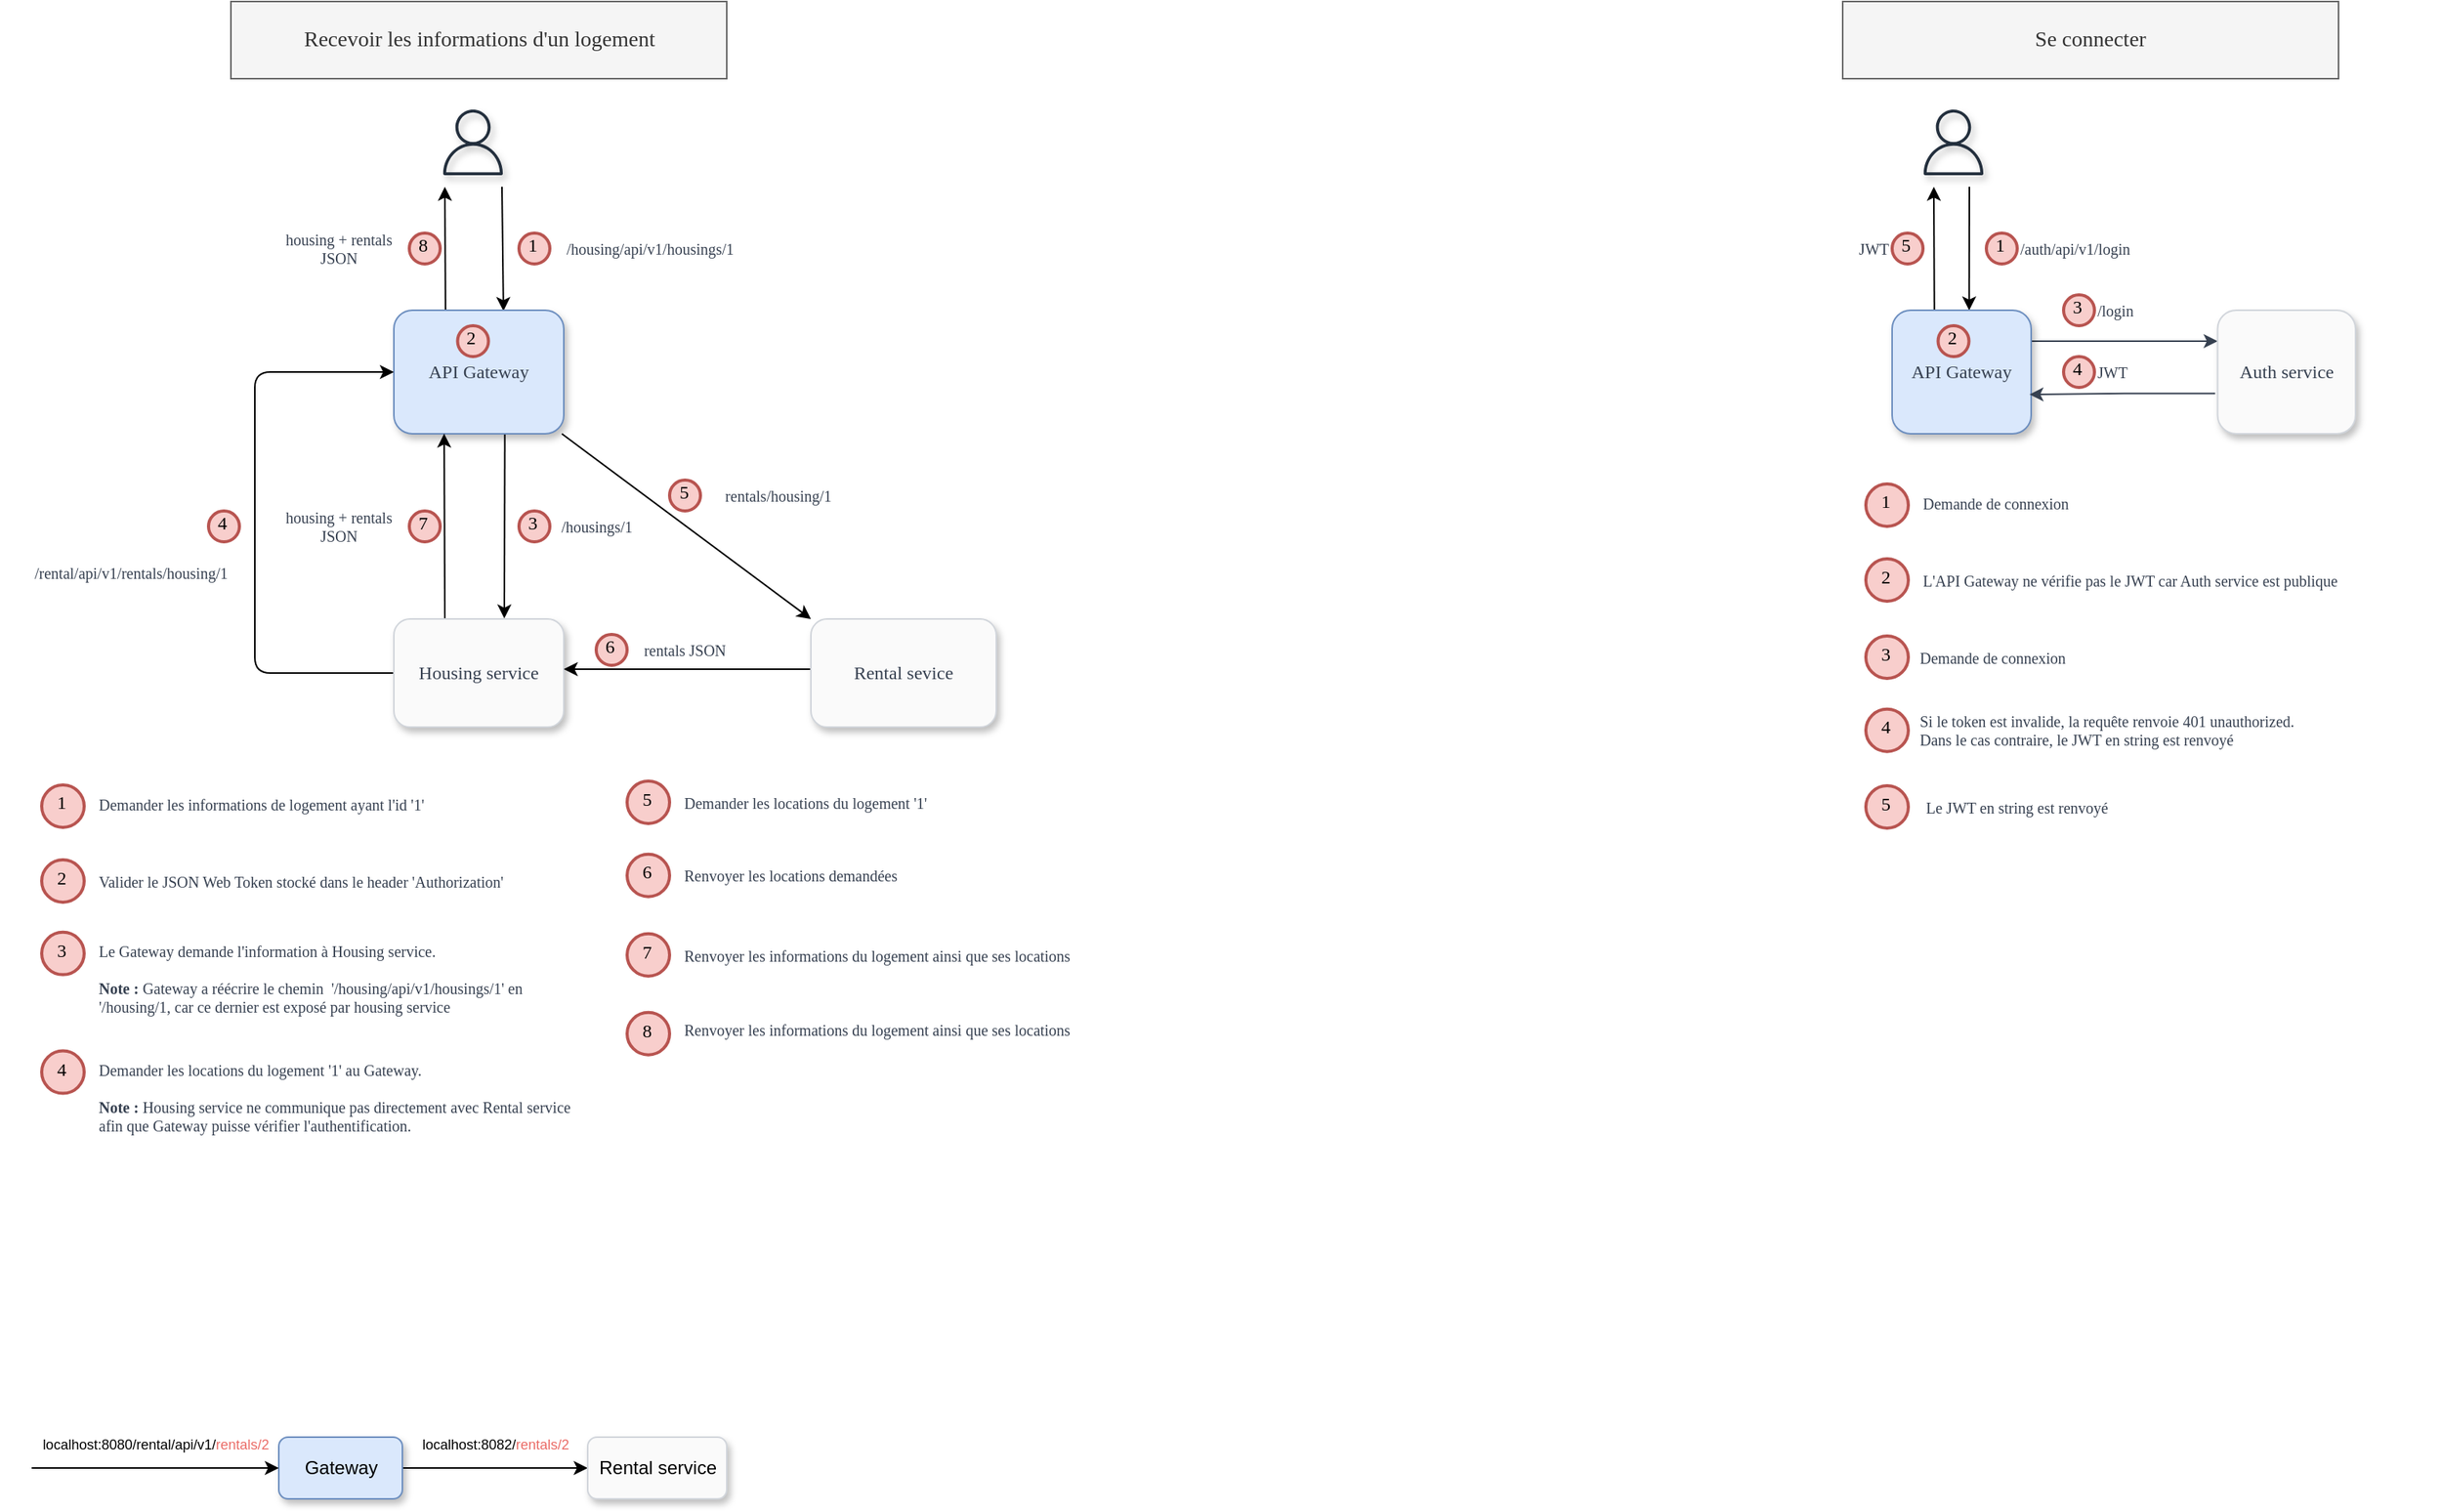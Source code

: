 <mxfile>
    <diagram name="Page-1" id="S0qWBEfTinxwVEII3tIF">
        <mxGraphModel dx="586" dy="470" grid="1" gridSize="10" guides="1" tooltips="1" connect="1" arrows="1" fold="1" page="1" pageScale="1" pageWidth="827" pageHeight="1169" background="none" math="0" shadow="0">
            <root>
                <mxCell id="0"/>
                <mxCell id="1" parent="0"/>
                <mxCell id="11" style="edgeStyle=none;html=1;entryX=0.65;entryY=-0.005;entryDx=0;entryDy=0;startArrow=none;startFill=0;endArrow=classic;endFill=1;exitX=0.653;exitY=1.004;exitDx=0;exitDy=0;exitPerimeter=0;entryPerimeter=0;fontFamily=Comic Sans MS;shadow=0;" parent="1" source="MyjZQWcwXhGRPd_88m82-1" target="MyjZQWcwXhGRPd_88m82-9" edge="1">
                    <mxGeometry relative="1" as="geometry"/>
                </mxCell>
                <mxCell id="17" style="edgeStyle=none;html=1;startArrow=none;startFill=0;endArrow=classic;endFill=1;exitX=0.304;exitY=0.019;exitDx=0;exitDy=0;exitPerimeter=0;fontFamily=Comic Sans MS;shadow=0;" parent="1" source="MyjZQWcwXhGRPd_88m82-1" edge="1">
                    <mxGeometry relative="1" as="geometry">
                        <mxPoint x="323" y="200" as="targetPoint"/>
                    </mxGeometry>
                </mxCell>
                <mxCell id="18" style="edgeStyle=none;html=1;startArrow=classic;startFill=1;endArrow=none;endFill=0;exitX=0.645;exitY=0.006;exitDx=0;exitDy=0;exitPerimeter=0;fontFamily=Comic Sans MS;shadow=0;" parent="1" source="MyjZQWcwXhGRPd_88m82-1" edge="1">
                    <mxGeometry relative="1" as="geometry">
                        <mxPoint x="360" y="200" as="targetPoint"/>
                    </mxGeometry>
                </mxCell>
                <mxCell id="36" style="edgeStyle=none;html=1;entryX=0;entryY=0;entryDx=0;entryDy=0;fontFamily=Comic Sans MS;fontSize=6;startArrow=none;startFill=0;endArrow=classic;endFill=1;shadow=0;" parent="1" source="MyjZQWcwXhGRPd_88m82-1" target="MyjZQWcwXhGRPd_88m82-23" edge="1">
                    <mxGeometry relative="1" as="geometry"/>
                </mxCell>
                <mxCell id="MyjZQWcwXhGRPd_88m82-1" value="API Gateway" style="rounded=1;whiteSpace=wrap;html=1;fontFamily=Comic Sans MS;fillColor=#dae8fc;strokeColor=#6c8ebf;fontColor=#374151;glass=0;shadow=1;" parent="1" vertex="1">
                    <mxGeometry x="290" y="280" width="110" height="80" as="geometry"/>
                </mxCell>
                <mxCell id="MyjZQWcwXhGRPd_88m82-4" value="/housing/api/v1/housings/1" style="text;html=1;strokeColor=none;fillColor=none;align=center;verticalAlign=middle;whiteSpace=wrap;rounded=0;fontFamily=Comic Sans MS;fontColor=#374151;fontSize=10;shadow=0;" parent="1" vertex="1">
                    <mxGeometry x="381" y="230" width="150" height="20" as="geometry"/>
                </mxCell>
                <mxCell id="10" style="edgeStyle=none;html=1;entryX=0.296;entryY=0.999;entryDx=0;entryDy=0;startArrow=none;startFill=0;endArrow=classic;endFill=1;exitX=0.3;exitY=0.016;exitDx=0;exitDy=0;entryPerimeter=0;exitPerimeter=0;fontFamily=Comic Sans MS;shadow=0;" parent="1" source="MyjZQWcwXhGRPd_88m82-9" target="MyjZQWcwXhGRPd_88m82-1" edge="1">
                    <mxGeometry relative="1" as="geometry"/>
                </mxCell>
                <mxCell id="35" style="edgeStyle=none;html=1;fontFamily=Comic Sans MS;fontSize=6;startArrow=none;startFill=0;endArrow=classic;endFill=1;entryX=0;entryY=0.5;entryDx=0;entryDy=0;exitX=0;exitY=0.5;exitDx=0;exitDy=0;shadow=0;" parent="1" source="MyjZQWcwXhGRPd_88m82-9" target="MyjZQWcwXhGRPd_88m82-1" edge="1">
                    <mxGeometry relative="1" as="geometry">
                        <mxPoint x="150.0" y="470" as="targetPoint"/>
                        <Array as="points">
                            <mxPoint x="200" y="515"/>
                            <mxPoint x="200" y="420"/>
                            <mxPoint x="200" y="320"/>
                        </Array>
                    </mxGeometry>
                </mxCell>
                <mxCell id="MyjZQWcwXhGRPd_88m82-9" value="Housing service" style="rounded=1;whiteSpace=wrap;html=1;fontFamily=Comic Sans MS;fillColor=#FAFAFA;fontColor=#374151;strokeColor=#d1d5db;gradientColor=none;shadow=1;glass=0;" parent="1" vertex="1">
                    <mxGeometry x="290" y="480" width="110" height="70" as="geometry"/>
                </mxCell>
                <mxCell id="MyjZQWcwXhGRPd_88m82-16" value="" style="sketch=0;outlineConnect=0;fontColor=#232F3E;gradientColor=none;fillColor=#232F3D;strokeColor=none;dashed=0;verticalLabelPosition=bottom;verticalAlign=top;align=center;html=1;fontSize=12;fontStyle=0;aspect=fixed;pointerEvents=1;shape=mxgraph.aws4.user;rounded=1;shadow=1;glass=0;fontFamily=Comic Sans MS;" parent="1" vertex="1">
                    <mxGeometry x="320" y="150" width="42.5" height="42.5" as="geometry"/>
                </mxCell>
                <mxCell id="5" style="edgeStyle=none;html=1;entryX=1;entryY=0.75;entryDx=0;entryDy=0;exitX=0;exitY=0.75;exitDx=0;exitDy=0;fontFamily=Comic Sans MS;shadow=0;" parent="1" edge="1">
                    <mxGeometry relative="1" as="geometry">
                        <mxPoint x="560" y="512.5" as="sourcePoint"/>
                        <mxPoint x="400" y="512.5" as="targetPoint"/>
                    </mxGeometry>
                </mxCell>
                <mxCell id="MyjZQWcwXhGRPd_88m82-23" value="Rental sevice" style="rounded=1;whiteSpace=wrap;html=1;fontFamily=Comic Sans MS;fillColor=#FAFAFA;fontColor=#374151;strokeColor=#d1d5db;gradientColor=none;shadow=1;glass=0;" parent="1" vertex="1">
                    <mxGeometry x="560" y="480" width="120" height="70" as="geometry"/>
                </mxCell>
                <mxCell id="MyjZQWcwXhGRPd_88m82-25" value="1" style="ellipse;whiteSpace=wrap;html=1;aspect=fixed;strokeWidth=2;fontFamily=Comic Sans MS;spacingBottom=4;spacingRight=2;strokeColor=#b85450;rounded=1;shadow=0;glass=0;fontSize=12;fillColor=#f8cecc;" parent="1" vertex="1">
                    <mxGeometry x="371" y="230" width="20" height="20" as="geometry"/>
                </mxCell>
                <mxCell id="MyjZQWcwXhGRPd_88m82-27" value="3" style="ellipse;whiteSpace=wrap;html=1;aspect=fixed;strokeWidth=2;fontFamily=Comic Sans MS;spacingBottom=4;spacingRight=2;strokeColor=#b85450;rounded=1;shadow=0;glass=0;fontSize=12;fillColor=#f8cecc;" parent="1" vertex="1">
                    <mxGeometry x="371" y="410" width="20" height="20" as="geometry"/>
                </mxCell>
                <mxCell id="MyjZQWcwXhGRPd_88m82-30" value="4" style="ellipse;whiteSpace=wrap;html=1;aspect=fixed;strokeWidth=2;fontFamily=Comic Sans MS;spacingBottom=4;spacingRight=2;strokeColor=#b85450;rounded=1;shadow=0;glass=0;fontSize=12;fillColor=#f8cecc;" parent="1" vertex="1">
                    <mxGeometry x="170" y="410" width="20" height="20" as="geometry"/>
                </mxCell>
                <mxCell id="MyjZQWcwXhGRPd_88m82-31" value="1" style="ellipse;whiteSpace=wrap;html=1;aspect=fixed;strokeWidth=2;fontFamily=Comic Sans MS;spacingBottom=4;spacingRight=2;strokeColor=#b85450;rounded=1;shadow=0;glass=0;fontSize=12;fillColor=#f8cecc;" parent="1" vertex="1">
                    <mxGeometry x="62" y="587.5" width="27.5" height="27.5" as="geometry"/>
                </mxCell>
                <mxCell id="MyjZQWcwXhGRPd_88m82-32" value="Demander les informations de logement ayant l'id '1'" style="text;html=1;strokeColor=none;fillColor=none;align=left;verticalAlign=middle;whiteSpace=wrap;rounded=0;fontFamily=Comic Sans MS;fontColor=#374151;fontSize=10;" parent="1" vertex="1">
                    <mxGeometry x="97" y="585" width="315" height="30" as="geometry"/>
                </mxCell>
                <mxCell id="MyjZQWcwXhGRPd_88m82-33" value="2" style="ellipse;whiteSpace=wrap;html=1;aspect=fixed;strokeWidth=2;fontFamily=Comic Sans MS;spacingBottom=4;spacingRight=2;strokeColor=#b85450;rounded=1;shadow=0;glass=0;fontSize=12;fillColor=#f8cecc;" parent="1" vertex="1">
                    <mxGeometry x="62" y="636" width="27.5" height="27.5" as="geometry"/>
                </mxCell>
                <mxCell id="MyjZQWcwXhGRPd_88m82-34" value="Valider le JSON Web Token stocké dans le header 'Authorization'" style="text;html=1;strokeColor=none;fillColor=none;align=left;verticalAlign=middle;whiteSpace=wrap;rounded=0;fontFamily=Comic Sans MS;fontColor=#374151;fontSize=10;" parent="1" vertex="1">
                    <mxGeometry x="97" y="635" width="313" height="30" as="geometry"/>
                </mxCell>
                <mxCell id="MyjZQWcwXhGRPd_88m82-39" value="Recevoir les informations d'un logement" style="text;html=1;align=center;verticalAlign=middle;whiteSpace=wrap;rounded=0;fontFamily=Comic Sans MS;fontSize=14;fillColor=#f5f5f5;fontColor=#333333;strokeColor=#666666;" parent="1" vertex="1">
                    <mxGeometry x="184.5" y="80" width="321" height="50" as="geometry"/>
                </mxCell>
                <mxCell id="2" value="/housings/1" style="text;html=1;strokeColor=none;fillColor=none;align=center;verticalAlign=middle;whiteSpace=wrap;rounded=0;fontFamily=Comic Sans MS;fontColor=#374151;fontSize=10;shadow=0;" parent="1" vertex="1">
                    <mxGeometry x="391" y="410" width="61" height="20" as="geometry"/>
                </mxCell>
                <mxCell id="3" value="/rental/api/v1/rentals/housing/1" style="text;html=1;strokeColor=none;fillColor=none;align=center;verticalAlign=middle;whiteSpace=wrap;rounded=0;fontFamily=Comic Sans MS;fontColor=#374151;fontSize=10;shadow=0;" parent="1" vertex="1">
                    <mxGeometry x="50" y="440" width="140" height="20" as="geometry"/>
                </mxCell>
                <mxCell id="6" value="rentals JSON" style="text;html=1;strokeColor=none;fillColor=none;align=center;verticalAlign=middle;whiteSpace=wrap;rounded=0;fontFamily=Comic Sans MS;fontColor=#374151;fontSize=10;shadow=0;" parent="1" vertex="1">
                    <mxGeometry x="441" y="490" width="75" height="20" as="geometry"/>
                </mxCell>
                <mxCell id="7" value="6" style="ellipse;whiteSpace=wrap;html=1;aspect=fixed;strokeWidth=2;fontFamily=Comic Sans MS;spacingBottom=4;spacingRight=2;strokeColor=#b85450;rounded=1;shadow=0;glass=0;fontSize=12;fillColor=#f8cecc;" parent="1" vertex="1">
                    <mxGeometry x="421" y="490" width="20" height="20" as="geometry"/>
                </mxCell>
                <mxCell id="12" value="housing + rentals JSON" style="text;html=1;strokeColor=none;fillColor=none;align=center;verticalAlign=middle;whiteSpace=wrap;rounded=0;fontFamily=Comic Sans MS;fontColor=#374151;fontSize=10;shadow=0;" parent="1" vertex="1">
                    <mxGeometry x="209" y="410" width="91" height="20" as="geometry"/>
                </mxCell>
                <mxCell id="19" value="housing + rentals JSON" style="text;html=1;strokeColor=none;fillColor=none;align=center;verticalAlign=middle;whiteSpace=wrap;rounded=0;fontFamily=Comic Sans MS;fontColor=#374151;fontSize=10;shadow=0;" parent="1" vertex="1">
                    <mxGeometry x="209" y="230" width="91" height="20" as="geometry"/>
                </mxCell>
                <mxCell id="21" value="7" style="ellipse;whiteSpace=wrap;html=1;aspect=fixed;strokeWidth=2;fontFamily=Comic Sans MS;spacingBottom=4;spacingRight=2;strokeColor=#b85450;rounded=1;shadow=0;glass=0;fontSize=12;fillColor=#f8cecc;" parent="1" vertex="1">
                    <mxGeometry x="300" y="410" width="20" height="20" as="geometry"/>
                </mxCell>
                <mxCell id="23" style="edgeStyle=none;html=1;startArrow=classic;startFill=1;endArrow=none;endFill=0;fontFamily=Comic Sans MS;shadow=0;" parent="1" source="22" target="19" edge="1">
                    <mxGeometry relative="1" as="geometry"/>
                </mxCell>
                <mxCell id="22" value="8" style="ellipse;whiteSpace=wrap;html=1;aspect=fixed;strokeWidth=2;fontFamily=Comic Sans MS;spacingBottom=4;spacingRight=2;strokeColor=#b85450;rounded=1;shadow=0;glass=0;fontSize=12;fillColor=#f8cecc;" parent="1" vertex="1">
                    <mxGeometry x="300" y="230" width="20" height="20" as="geometry"/>
                </mxCell>
                <mxCell id="24" value="2" style="ellipse;whiteSpace=wrap;html=1;aspect=fixed;strokeWidth=2;fontFamily=Comic Sans MS;spacingBottom=4;spacingRight=2;strokeColor=#b85450;rounded=1;shadow=0;glass=0;fontSize=12;fillColor=#f8cecc;" parent="1" vertex="1">
                    <mxGeometry x="331.25" y="290" width="20" height="20" as="geometry"/>
                </mxCell>
                <mxCell id="30" value="&lt;div style=&quot;border-color: var(--border-color);&quot;&gt;Le Gateway demande l'information à Housing service.&lt;/div&gt;&lt;br style=&quot;border-color: var(--border-color);&quot;&gt;&lt;b style=&quot;border-color: var(--border-color);&quot;&gt;Note :&lt;/b&gt;&amp;nbsp;Gateway a réécrire le chemin&amp;nbsp; '&lt;span style=&quot;border-color: var(--border-color); background-color: initial;&quot;&gt;/housing/api/v1/housings/1' en '/housing/1, car ce dernier est exposé par housing service&lt;/span&gt;" style="text;html=1;strokeColor=none;fillColor=none;align=left;verticalAlign=middle;whiteSpace=wrap;rounded=0;fontFamily=Comic Sans MS;fontColor=#374151;fontSize=10;" parent="1" vertex="1">
                    <mxGeometry x="97" y="682.93" width="325" height="60" as="geometry"/>
                </mxCell>
                <mxCell id="31" value="3" style="ellipse;whiteSpace=wrap;html=1;aspect=fixed;strokeWidth=2;fontFamily=Comic Sans MS;spacingBottom=4;spacingRight=2;strokeColor=#b85450;rounded=1;shadow=0;glass=0;fontSize=12;fillColor=#f8cecc;" parent="1" vertex="1">
                    <mxGeometry x="62" y="682.93" width="27.5" height="27.5" as="geometry"/>
                </mxCell>
                <mxCell id="33" value="4" style="ellipse;whiteSpace=wrap;html=1;aspect=fixed;strokeWidth=2;fontFamily=Comic Sans MS;spacingBottom=4;spacingRight=2;strokeColor=#b85450;rounded=1;shadow=0;glass=0;fontSize=12;fillColor=#f8cecc;" parent="1" vertex="1">
                    <mxGeometry x="62" y="759.8" width="27.5" height="27.5" as="geometry"/>
                </mxCell>
                <mxCell id="34" value="&lt;div style=&quot;border-color: var(--border-color);&quot;&gt;Demander les locations du logement '1' au Gateway.&lt;/div&gt;&lt;br style=&quot;border-color: var(--border-color);&quot;&gt;&lt;b style=&quot;border-color: var(--border-color);&quot;&gt;Note :&lt;/b&gt;&amp;nbsp;Housing service ne communique pas directement avec Rental service afin que Gateway puisse vérifier l'authentification." style="text;html=1;strokeColor=none;fillColor=none;align=left;verticalAlign=middle;whiteSpace=wrap;rounded=0;fontFamily=Comic Sans MS;fontColor=#374151;fontSize=10;" parent="1" vertex="1">
                    <mxGeometry x="97" y="759.8" width="310" height="60" as="geometry"/>
                </mxCell>
                <mxCell id="38" value="rentals/housing/1" style="text;html=1;strokeColor=none;fillColor=none;align=center;verticalAlign=middle;whiteSpace=wrap;rounded=0;fontFamily=Comic Sans MS;fontColor=#374151;fontSize=10;shadow=0;" parent="1" vertex="1">
                    <mxGeometry x="468.5" y="390" width="140" height="20" as="geometry"/>
                </mxCell>
                <mxCell id="40" style="edgeStyle=none;html=1;fontFamily=Comic Sans MS;fontSize=6;startArrow=none;startFill=0;endArrow=classic;endFill=1;shadow=0;" parent="1" source="39" target="38" edge="1">
                    <mxGeometry relative="1" as="geometry"/>
                </mxCell>
                <mxCell id="39" value="5" style="ellipse;whiteSpace=wrap;html=1;aspect=fixed;strokeWidth=2;fontFamily=Comic Sans MS;spacingBottom=4;spacingRight=2;strokeColor=#b85450;rounded=1;shadow=0;glass=0;fontSize=12;fillColor=#f8cecc;" parent="1" vertex="1">
                    <mxGeometry x="468.5" y="390" width="20" height="20" as="geometry"/>
                </mxCell>
                <mxCell id="41" value="&lt;div style=&quot;border-color: var(--border-color);&quot;&gt;Demander les locations du logement '1'&lt;/div&gt;" style="text;html=1;strokeColor=none;fillColor=none;align=left;verticalAlign=middle;whiteSpace=wrap;rounded=0;fontFamily=Comic Sans MS;fontColor=#374151;fontSize=10;" parent="1" vertex="1">
                    <mxGeometry x="476.25" y="588" width="211" height="21.5" as="geometry"/>
                </mxCell>
                <mxCell id="42" value="5" style="ellipse;whiteSpace=wrap;html=1;aspect=fixed;strokeWidth=2;fontFamily=Comic Sans MS;spacingBottom=4;spacingRight=2;strokeColor=#b85450;rounded=1;shadow=0;glass=0;fontSize=12;fillColor=#f8cecc;" parent="1" vertex="1">
                    <mxGeometry x="441" y="585" width="27.5" height="27.5" as="geometry"/>
                </mxCell>
                <mxCell id="43" value="6" style="ellipse;whiteSpace=wrap;html=1;aspect=fixed;strokeWidth=2;fontFamily=Comic Sans MS;spacingBottom=4;spacingRight=2;strokeColor=#b85450;rounded=1;shadow=0;glass=0;fontSize=12;fillColor=#f8cecc;" parent="1" vertex="1">
                    <mxGeometry x="441" y="632.37" width="27.5" height="27.5" as="geometry"/>
                </mxCell>
                <mxCell id="44" value="&lt;div style=&quot;border-color: var(--border-color);&quot;&gt;Renvoyer les locations demandées&lt;/div&gt;" style="text;html=1;strokeColor=none;fillColor=none;align=left;verticalAlign=middle;whiteSpace=wrap;rounded=0;fontFamily=Comic Sans MS;fontColor=#374151;fontSize=10;" parent="1" vertex="1">
                    <mxGeometry x="476.25" y="635.38" width="181" height="21.5" as="geometry"/>
                </mxCell>
                <mxCell id="45" value="&lt;div style=&quot;border-color: var(--border-color);&quot;&gt;Renvoyer les informations du logement ainsi que ses locations&lt;/div&gt;" style="text;html=1;strokeColor=none;fillColor=none;align=left;verticalAlign=middle;whiteSpace=wrap;rounded=0;fontFamily=Comic Sans MS;fontColor=#374151;fontSize=10;" parent="1" vertex="1">
                    <mxGeometry x="476.25" y="686.87" width="301" height="21.5" as="geometry"/>
                </mxCell>
                <mxCell id="46" value="7" style="ellipse;whiteSpace=wrap;html=1;aspect=fixed;strokeWidth=2;fontFamily=Comic Sans MS;spacingBottom=4;spacingRight=2;strokeColor=#b85450;rounded=1;shadow=0;glass=0;fontSize=12;fillColor=#f8cecc;" parent="1" vertex="1">
                    <mxGeometry x="441" y="683.87" width="27.5" height="27.5" as="geometry"/>
                </mxCell>
                <mxCell id="47" value="&lt;div style=&quot;border-color: var(--border-color);&quot;&gt;Renvoyer les informations du logement ainsi que ses locations&lt;/div&gt;" style="text;html=1;strokeColor=none;fillColor=none;align=left;verticalAlign=middle;whiteSpace=wrap;rounded=0;fontFamily=Comic Sans MS;fontColor=#374151;fontSize=10;" parent="1" vertex="1">
                    <mxGeometry x="476.25" y="734.87" width="301" height="21.5" as="geometry"/>
                </mxCell>
                <mxCell id="48" value="8" style="ellipse;whiteSpace=wrap;html=1;aspect=fixed;strokeWidth=2;fontFamily=Comic Sans MS;spacingBottom=4;spacingRight=2;strokeColor=#b85450;rounded=1;shadow=0;glass=0;fontSize=12;fillColor=#f8cecc;" parent="1" vertex="1">
                    <mxGeometry x="441" y="734.87" width="27.5" height="27.5" as="geometry"/>
                </mxCell>
                <mxCell id="k3yplP2Bq4ahlFQJKOPg-48" style="edgeStyle=orthogonalEdgeStyle;rounded=0;orthogonalLoop=1;jettySize=auto;html=1;strokeColor=#374151;exitX=1;exitY=0.25;exitDx=0;exitDy=0;entryX=0;entryY=0.25;entryDx=0;entryDy=0;fontFamily=Comic Sans MS;shadow=0;" parent="1" source="k3yplP2Bq4ahlFQJKOPg-53" target="k3yplP2Bq4ahlFQJKOPg-56" edge="1">
                    <mxGeometry relative="1" as="geometry">
                        <mxPoint x="1430" y="300" as="targetPoint"/>
                    </mxGeometry>
                </mxCell>
                <mxCell id="k3yplP2Bq4ahlFQJKOPg-50" style="edgeStyle=none;html=1;startArrow=none;startFill=0;endArrow=classic;endFill=1;exitX=0.304;exitY=0.019;exitDx=0;exitDy=0;exitPerimeter=0;fontFamily=Comic Sans MS;shadow=0;" parent="1" source="k3yplP2Bq4ahlFQJKOPg-53" edge="1">
                    <mxGeometry relative="1" as="geometry">
                        <mxPoint x="1287" y="200" as="targetPoint"/>
                    </mxGeometry>
                </mxCell>
                <mxCell id="k3yplP2Bq4ahlFQJKOPg-51" style="edgeStyle=none;html=1;startArrow=classic;startFill=1;endArrow=none;endFill=0;exitX=0.554;exitY=0.001;exitDx=0;exitDy=0;exitPerimeter=0;fontFamily=Comic Sans MS;shadow=0;" parent="1" source="k3yplP2Bq4ahlFQJKOPg-53" edge="1">
                    <mxGeometry relative="1" as="geometry">
                        <mxPoint x="1310" y="200" as="targetPoint"/>
                    </mxGeometry>
                </mxCell>
                <mxCell id="k3yplP2Bq4ahlFQJKOPg-53" value="API Gateway" style="rounded=1;whiteSpace=wrap;html=1;fontFamily=Comic Sans MS;fillColor=#dae8fc;strokeColor=#6c8ebf;fontColor=#374151;glass=0;shadow=1;" parent="1" vertex="1">
                    <mxGeometry x="1260" y="280" width="90" height="80" as="geometry"/>
                </mxCell>
                <mxCell id="k3yplP2Bq4ahlFQJKOPg-54" value="/auth/api/v1/login" style="text;html=1;strokeColor=none;fillColor=none;align=left;verticalAlign=middle;whiteSpace=wrap;rounded=0;fontFamily=Comic Sans MS;fontColor=#374151;fontSize=10;shadow=0;" parent="1" vertex="1">
                    <mxGeometry x="1341" y="230" width="150" height="20" as="geometry"/>
                </mxCell>
                <mxCell id="k3yplP2Bq4ahlFQJKOPg-55" style="edgeStyle=orthogonalEdgeStyle;shape=connector;rounded=0;orthogonalLoop=1;jettySize=auto;html=1;entryX=0.988;entryY=0.682;entryDx=0;entryDy=0;entryPerimeter=0;labelBackgroundColor=default;strokeColor=#374151;fontFamily=Comic Sans MS;fontSize=12;fontColor=#374151;endArrow=classic;exitX=-0.018;exitY=0.674;exitDx=0;exitDy=0;exitPerimeter=0;shadow=0;" parent="1" source="k3yplP2Bq4ahlFQJKOPg-56" target="k3yplP2Bq4ahlFQJKOPg-53" edge="1">
                    <mxGeometry relative="1" as="geometry"/>
                </mxCell>
                <mxCell id="k3yplP2Bq4ahlFQJKOPg-56" value="&lt;div&gt;Auth service&lt;/div&gt;" style="rounded=1;whiteSpace=wrap;html=1;fontFamily=Comic Sans MS;fillColor=#FAFAFA;fontColor=#374151;strokeColor=#d1d5db;gradientColor=none;shadow=1;glass=0;" parent="1" vertex="1">
                    <mxGeometry x="1470.75" y="280" width="89.25" height="80" as="geometry"/>
                </mxCell>
                <mxCell id="k3yplP2Bq4ahlFQJKOPg-60" value="&lt;div style=&quot;font-size: 10px;&quot;&gt;/login&lt;br style=&quot;font-size: 10px;&quot;&gt;&lt;/div&gt;" style="text;html=1;strokeColor=none;fillColor=none;align=left;verticalAlign=middle;whiteSpace=wrap;rounded=0;fontFamily=Comic Sans MS;fontColor=#374151;fontSize=10;shadow=0;" parent="1" vertex="1">
                    <mxGeometry x="1391" y="265" width="90" height="30" as="geometry"/>
                </mxCell>
                <mxCell id="k3yplP2Bq4ahlFQJKOPg-61" value="" style="sketch=0;outlineConnect=0;fontColor=#232F3E;gradientColor=none;fillColor=#232F3D;strokeColor=none;dashed=0;verticalLabelPosition=bottom;verticalAlign=top;align=center;html=1;fontSize=12;fontStyle=0;aspect=fixed;pointerEvents=1;shape=mxgraph.aws4.user;rounded=1;shadow=1;glass=0;fontFamily=Comic Sans MS;" parent="1" vertex="1">
                    <mxGeometry x="1278.5" y="150" width="42.5" height="42.5" as="geometry"/>
                </mxCell>
                <mxCell id="k3yplP2Bq4ahlFQJKOPg-62" value="JWT" style="text;html=1;strokeColor=none;fillColor=none;align=left;verticalAlign=middle;whiteSpace=wrap;rounded=0;fontFamily=Comic Sans MS;fontColor=#374151;fontSize=10;shadow=0;" parent="1" vertex="1">
                    <mxGeometry x="1391" y="305" width="90" height="30" as="geometry"/>
                </mxCell>
                <mxCell id="k3yplP2Bq4ahlFQJKOPg-65" value="1" style="ellipse;whiteSpace=wrap;html=1;aspect=fixed;strokeWidth=2;fontFamily=Comic Sans MS;spacingBottom=4;spacingRight=2;strokeColor=#b85450;rounded=1;shadow=0;glass=0;fontSize=12;fillColor=#f8cecc;" parent="1" vertex="1">
                    <mxGeometry x="1321" y="230" width="20" height="20" as="geometry"/>
                </mxCell>
                <mxCell id="k3yplP2Bq4ahlFQJKOPg-66" value="3" style="ellipse;whiteSpace=wrap;html=1;aspect=fixed;strokeWidth=2;fontFamily=Comic Sans MS;spacingBottom=4;spacingRight=2;strokeColor=#b85450;rounded=1;shadow=0;glass=0;fontSize=12;fillColor=#f8cecc;" parent="1" vertex="1">
                    <mxGeometry x="1371" y="270" width="20" height="20" as="geometry"/>
                </mxCell>
                <mxCell id="k3yplP2Bq4ahlFQJKOPg-68" value="4" style="ellipse;whiteSpace=wrap;html=1;aspect=fixed;strokeWidth=2;fontFamily=Comic Sans MS;spacingBottom=4;spacingRight=2;strokeColor=#b85450;rounded=1;shadow=0;glass=0;fontSize=12;fillColor=#f8cecc;" parent="1" vertex="1">
                    <mxGeometry x="1371" y="310" width="20" height="20" as="geometry"/>
                </mxCell>
                <mxCell id="k3yplP2Bq4ahlFQJKOPg-70" value="1" style="ellipse;whiteSpace=wrap;html=1;aspect=fixed;strokeWidth=2;fontFamily=Comic Sans MS;spacingBottom=4;spacingRight=2;strokeColor=#b85450;rounded=1;shadow=0;glass=0;fontSize=12;fillColor=#f8cecc;" parent="1" vertex="1">
                    <mxGeometry x="1243" y="392.5" width="27.5" height="27.5" as="geometry"/>
                </mxCell>
                <mxCell id="k3yplP2Bq4ahlFQJKOPg-71" value="Demande de connexion" style="text;html=1;strokeColor=none;fillColor=none;align=left;verticalAlign=middle;whiteSpace=wrap;rounded=0;fontFamily=Comic Sans MS;fontColor=#374151;fontSize=10;" parent="1" vertex="1">
                    <mxGeometry x="1278" y="390" width="315" height="30" as="geometry"/>
                </mxCell>
                <mxCell id="k3yplP2Bq4ahlFQJKOPg-72" value="2" style="ellipse;whiteSpace=wrap;html=1;aspect=fixed;strokeWidth=2;fontFamily=Comic Sans MS;spacingBottom=4;spacingRight=2;strokeColor=#b85450;rounded=1;shadow=0;glass=0;fontSize=12;fillColor=#f8cecc;" parent="1" vertex="1">
                    <mxGeometry x="1243" y="441" width="27.5" height="27.5" as="geometry"/>
                </mxCell>
                <mxCell id="k3yplP2Bq4ahlFQJKOPg-73" value="L'API Gateway ne vérifie pas le JWT car Auth service est publique" style="text;html=1;strokeColor=none;fillColor=none;align=left;verticalAlign=middle;whiteSpace=wrap;rounded=0;fontFamily=Comic Sans MS;fontColor=#374151;fontSize=10;" parent="1" vertex="1">
                    <mxGeometry x="1278" y="440" width="313" height="30" as="geometry"/>
                </mxCell>
                <mxCell id="k3yplP2Bq4ahlFQJKOPg-74" value="3" style="ellipse;whiteSpace=wrap;html=1;aspect=fixed;strokeWidth=2;fontFamily=Comic Sans MS;spacingBottom=4;spacingRight=2;strokeColor=#b85450;rounded=1;shadow=0;glass=0;fontSize=12;fillColor=#f8cecc;" parent="1" vertex="1">
                    <mxGeometry x="1243" y="491" width="27.5" height="27.5" as="geometry"/>
                </mxCell>
                <mxCell id="k3yplP2Bq4ahlFQJKOPg-75" value="&lt;div&gt;Demande de connexion&lt;/div&gt;" style="text;html=1;strokeColor=none;fillColor=none;align=left;verticalAlign=middle;whiteSpace=wrap;rounded=0;fontFamily=Comic Sans MS;fontColor=#374151;fontSize=10;horizontal=1;" parent="1" vertex="1">
                    <mxGeometry x="1276" y="483.5" width="306.5" height="42.5" as="geometry"/>
                </mxCell>
                <mxCell id="k3yplP2Bq4ahlFQJKOPg-76" value="4" style="ellipse;whiteSpace=wrap;html=1;aspect=fixed;strokeWidth=2;fontFamily=Comic Sans MS;spacingBottom=4;spacingRight=2;strokeColor=#b85450;rounded=1;shadow=0;glass=0;fontSize=12;fillColor=#f8cecc;" parent="1" vertex="1">
                    <mxGeometry x="1243" y="538.37" width="27.5" height="27.5" as="geometry"/>
                </mxCell>
                <mxCell id="k3yplP2Bq4ahlFQJKOPg-77" value="&lt;div&gt;&lt;span style=&quot;background-color: initial;&quot;&gt;Si le token est invalide, la requête renvoie 401&amp;nbsp;unauthorized.&lt;/span&gt;&lt;br&gt;&lt;/div&gt;&lt;div&gt;Dans le cas contraire, le JWT en string est renvoyé&lt;br&gt;&lt;/div&gt;" style="text;html=1;strokeColor=none;fillColor=none;align=left;verticalAlign=middle;whiteSpace=wrap;rounded=0;fontFamily=Comic Sans MS;fontColor=#374151;fontSize=10;" parent="1" vertex="1">
                    <mxGeometry x="1276" y="530" width="339" height="44.25" as="geometry"/>
                </mxCell>
                <mxCell id="k3yplP2Bq4ahlFQJKOPg-78" value="Se connecter" style="text;html=1;align=center;verticalAlign=middle;whiteSpace=wrap;rounded=0;fontFamily=Comic Sans MS;fontSize=14;fillColor=#f5f5f5;fontColor=#333333;strokeColor=#666666;" parent="1" vertex="1">
                    <mxGeometry x="1228" y="80" width="321" height="50" as="geometry"/>
                </mxCell>
                <mxCell id="k3yplP2Bq4ahlFQJKOPg-84" value="JWT" style="text;html=1;strokeColor=none;fillColor=none;align=right;verticalAlign=middle;whiteSpace=wrap;rounded=0;fontFamily=Comic Sans MS;fontColor=#374151;fontSize=10;shadow=0;" parent="1" vertex="1">
                    <mxGeometry x="1198.5" y="230" width="61" height="20" as="geometry"/>
                </mxCell>
                <mxCell id="k3yplP2Bq4ahlFQJKOPg-87" value="5" style="ellipse;whiteSpace=wrap;html=1;aspect=fixed;strokeWidth=2;fontFamily=Comic Sans MS;spacingBottom=4;spacingRight=2;strokeColor=#b85450;rounded=1;shadow=0;glass=0;fontSize=12;fillColor=#f8cecc;" parent="1" vertex="1">
                    <mxGeometry x="1260" y="230" width="20" height="20" as="geometry"/>
                </mxCell>
                <mxCell id="k3yplP2Bq4ahlFQJKOPg-88" value="2" style="ellipse;whiteSpace=wrap;html=1;aspect=fixed;strokeWidth=2;fontFamily=Comic Sans MS;spacingBottom=4;spacingRight=2;strokeColor=#b85450;rounded=1;shadow=0;glass=0;fontSize=12;fillColor=#f8cecc;" parent="1" vertex="1">
                    <mxGeometry x="1289.75" y="290" width="20" height="20" as="geometry"/>
                </mxCell>
                <mxCell id="k3yplP2Bq4ahlFQJKOPg-89" value="&lt;div style=&quot;border-color: var(--border-color);&quot;&gt;Le JWT en string est renvoyé&lt;br&gt;&lt;/div&gt;" style="text;html=1;strokeColor=none;fillColor=none;align=left;verticalAlign=middle;whiteSpace=wrap;rounded=0;fontFamily=Comic Sans MS;fontColor=#374151;fontSize=10;" parent="1" vertex="1">
                    <mxGeometry x="1280" y="590.75" width="325" height="22" as="geometry"/>
                </mxCell>
                <mxCell id="k3yplP2Bq4ahlFQJKOPg-90" value="5" style="ellipse;whiteSpace=wrap;html=1;aspect=fixed;strokeWidth=2;fontFamily=Comic Sans MS;spacingBottom=4;spacingRight=2;strokeColor=#b85450;rounded=1;shadow=0;glass=0;fontSize=12;fillColor=#f8cecc;" parent="1" vertex="1">
                    <mxGeometry x="1243" y="588" width="27.5" height="27.5" as="geometry"/>
                </mxCell>
                <mxCell id="49" style="edgeStyle=orthogonalEdgeStyle;rounded=0;orthogonalLoop=1;jettySize=auto;html=1;entryX=0;entryY=0.5;entryDx=0;entryDy=0;" edge="1" parent="1" source="50" target="53">
                    <mxGeometry relative="1" as="geometry"/>
                </mxCell>
                <mxCell id="50" value="Gateway" style="rounded=1;whiteSpace=wrap;html=1;fontFamily=Helvetica;fillColor=#dae8fc;strokeColor=#6c8ebf;shadow=1;" vertex="1" parent="1">
                    <mxGeometry x="215.5" y="1010" width="80" height="40" as="geometry"/>
                </mxCell>
                <mxCell id="51" value="" style="endArrow=classic;html=1;rounded=0;" edge="1" parent="1">
                    <mxGeometry width="50" height="50" relative="1" as="geometry">
                        <mxPoint x="55.5" y="1030" as="sourcePoint"/>
                        <mxPoint x="215.5" y="1030" as="targetPoint"/>
                    </mxGeometry>
                </mxCell>
                <mxCell id="52" value="localhost:8080/rental/api/v1/&lt;font color=&quot;#ea6b66&quot; style=&quot;font-size: 9px;&quot;&gt;rentals/2&lt;/font&gt;" style="text;html=1;strokeColor=none;fillColor=none;align=center;verticalAlign=middle;whiteSpace=wrap;rounded=0;fontFamily=Helvetica;fontSize=9;" vertex="1" parent="1">
                    <mxGeometry x="35.5" y="1000" width="200" height="30" as="geometry"/>
                </mxCell>
                <mxCell id="53" value="Rental service" style="rounded=1;whiteSpace=wrap;html=1;fontFamily=Helvetica;strokeColor=#D1D5DB;fillColor=#FAFAFA;shadow=1;glass=0;" vertex="1" parent="1">
                    <mxGeometry x="415.5" y="1010" width="90" height="40" as="geometry"/>
                </mxCell>
                <mxCell id="54" value="localhost:8082/&lt;font color=&quot;#ea6b66&quot; style=&quot;font-size: 9px;&quot;&gt;rentals/2&lt;/font&gt;" style="text;html=1;strokeColor=none;fillColor=none;align=center;verticalAlign=middle;whiteSpace=wrap;rounded=0;fontFamily=Helvetica;fontSize=9;" vertex="1" parent="1">
                    <mxGeometry x="265.5" y="1000" width="180" height="30" as="geometry"/>
                </mxCell>
            </root>
        </mxGraphModel>
    </diagram>
</mxfile>